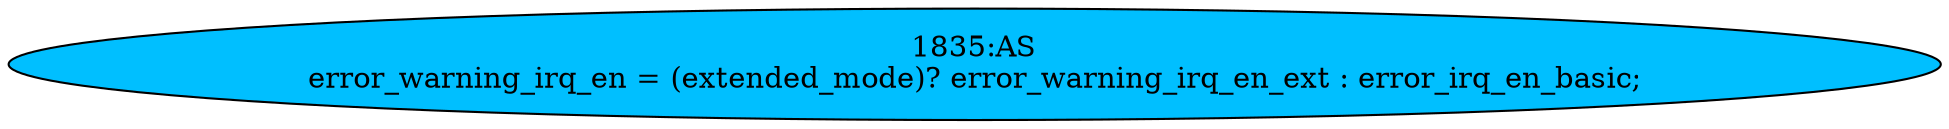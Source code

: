 strict digraph "" {
	node [label="\N"];
	"1835:AS"	 [ast="<pyverilog.vparser.ast.Assign object at 0x7fd77326d250>",
		def_var="['error_warning_irq_en']",
		fillcolor=deepskyblue,
		label="1835:AS
error_warning_irq_en = (extended_mode)? error_warning_irq_en_ext : error_irq_en_basic;",
		statements="[]",
		style=filled,
		typ=Assign,
		use_var="['extended_mode', 'error_warning_irq_en_ext', 'error_irq_en_basic']"];
}
